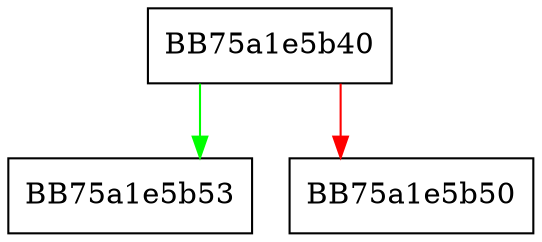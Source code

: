 digraph GetStatus {
  node [shape="box"];
  graph [splines=ortho];
  BB75a1e5b40 -> BB75a1e5b53 [color="green"];
  BB75a1e5b40 -> BB75a1e5b50 [color="red"];
}